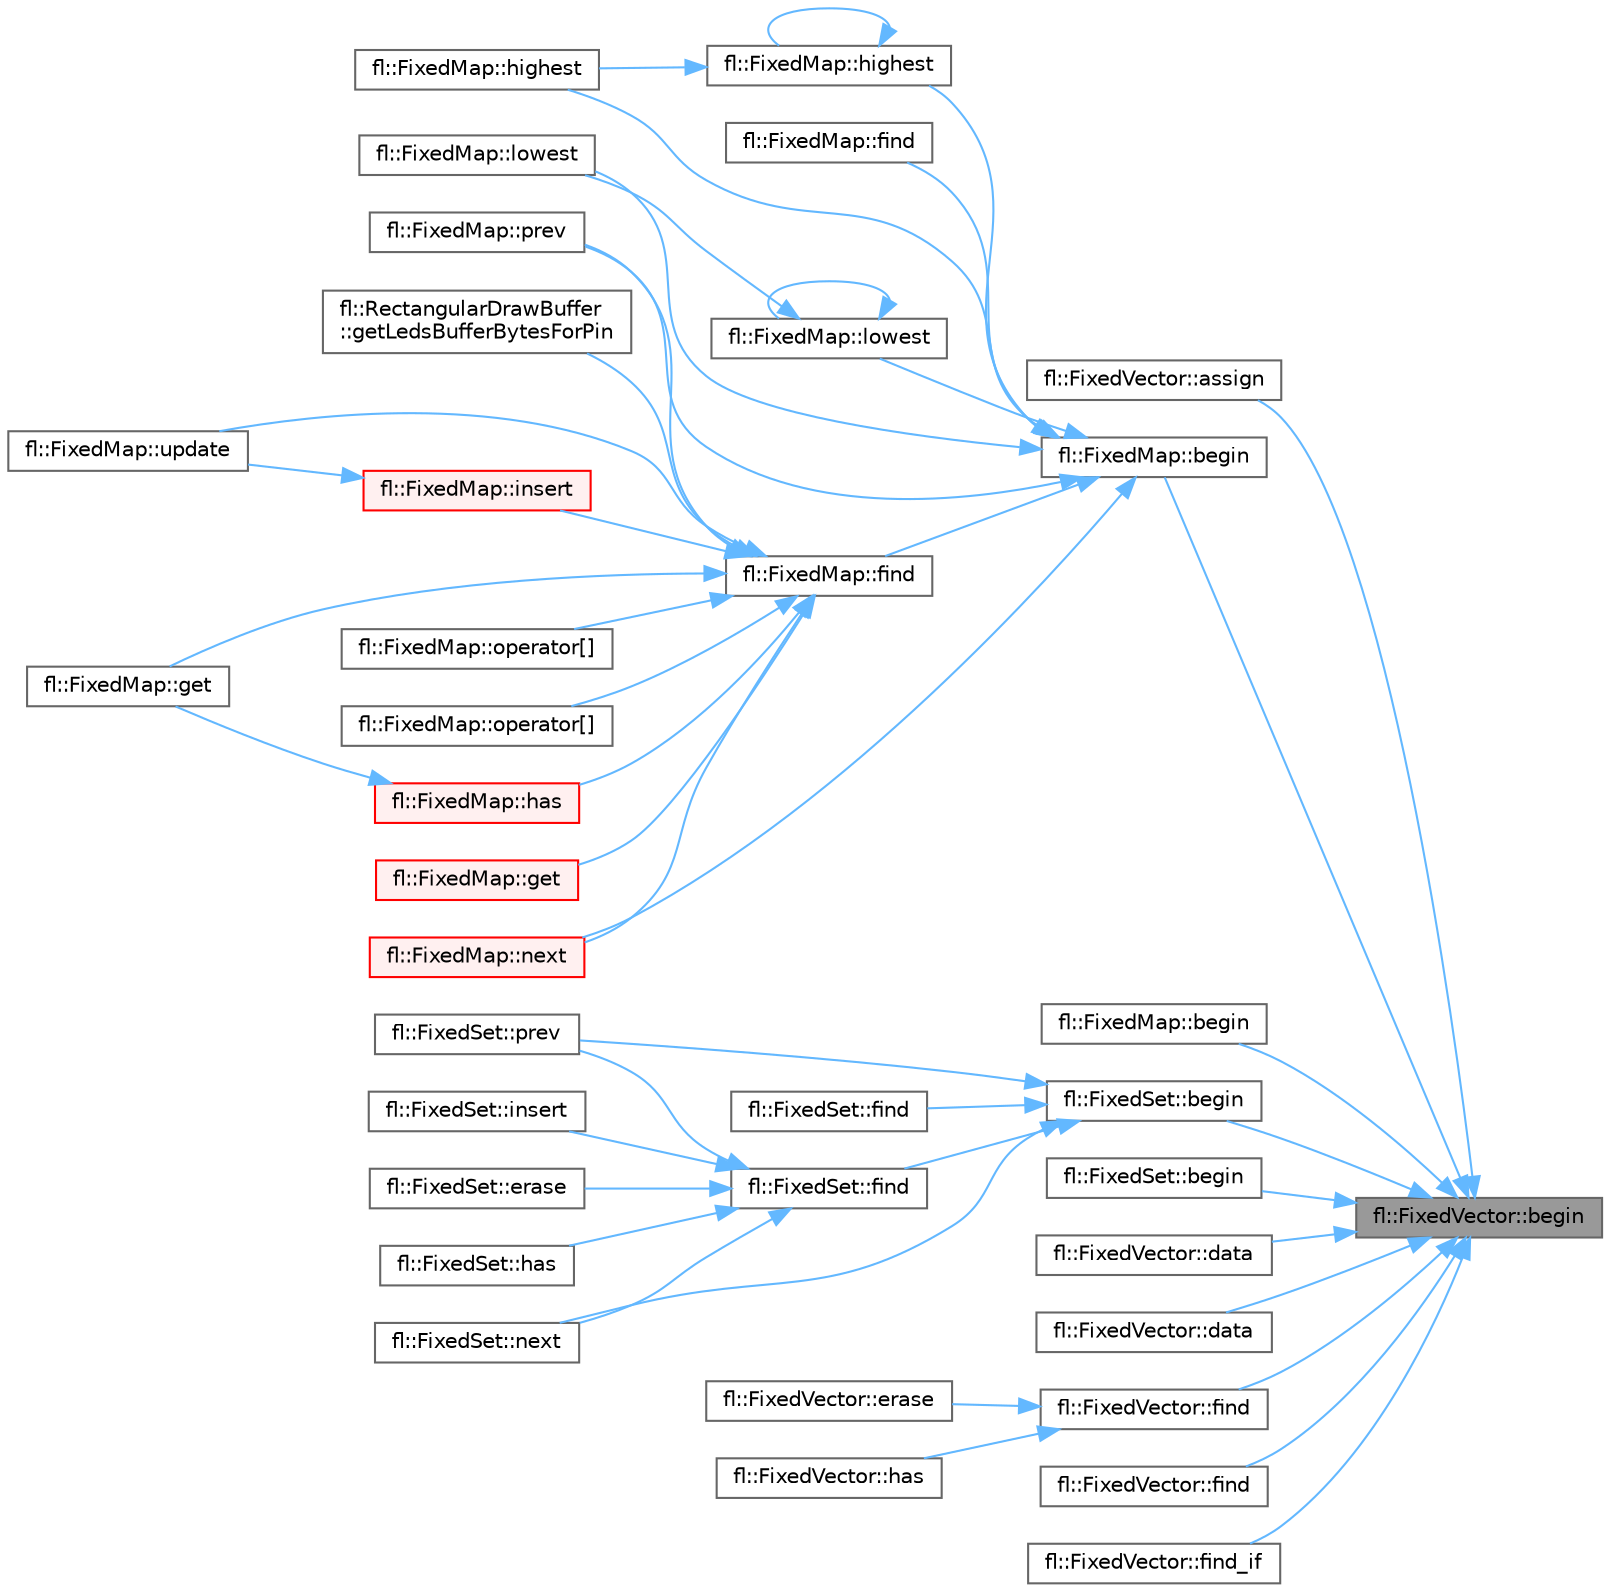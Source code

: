 digraph "fl::FixedVector::begin"
{
 // LATEX_PDF_SIZE
  bgcolor="transparent";
  edge [fontname=Helvetica,fontsize=10,labelfontname=Helvetica,labelfontsize=10];
  node [fontname=Helvetica,fontsize=10,shape=box,height=0.2,width=0.4];
  rankdir="RL";
  Node1 [id="Node000001",label="fl::FixedVector::begin",height=0.2,width=0.4,color="gray40", fillcolor="grey60", style="filled", fontcolor="black",tooltip=" "];
  Node1 -> Node2 [id="edge1_Node000001_Node000002",dir="back",color="steelblue1",style="solid",tooltip=" "];
  Node2 [id="Node000002",label="fl::FixedVector::assign",height=0.2,width=0.4,color="grey40", fillcolor="white", style="filled",URL="$d3/d73/classfl_1_1_fixed_vector.html#a72779714d75525dfbc46af7a4f318d9d",tooltip=" "];
  Node1 -> Node3 [id="edge2_Node000001_Node000003",dir="back",color="steelblue1",style="solid",tooltip=" "];
  Node3 [id="Node000003",label="fl::FixedMap::begin",height=0.2,width=0.4,color="grey40", fillcolor="white", style="filled",URL="$d2/df3/classfl_1_1_fixed_map.html#a5bcfb52c7949403994eed767316e237b",tooltip=" "];
  Node3 -> Node4 [id="edge3_Node000003_Node000004",dir="back",color="steelblue1",style="solid",tooltip=" "];
  Node4 [id="Node000004",label="fl::FixedMap::find",height=0.2,width=0.4,color="grey40", fillcolor="white", style="filled",URL="$d2/df3/classfl_1_1_fixed_map.html#a85134d13ee9474e0ac60284e965ccbb3",tooltip=" "];
  Node4 -> Node5 [id="edge4_Node000004_Node000005",dir="back",color="steelblue1",style="solid",tooltip=" "];
  Node5 [id="Node000005",label="fl::FixedMap::get",height=0.2,width=0.4,color="grey40", fillcolor="white", style="filled",URL="$d2/df3/classfl_1_1_fixed_map.html#aad1402bd34a5c134fa39bc0593ffd5ba",tooltip=" "];
  Node4 -> Node6 [id="edge5_Node000004_Node000006",dir="back",color="steelblue1",style="solid",tooltip=" "];
  Node6 [id="Node000006",label="fl::FixedMap::get",height=0.2,width=0.4,color="red", fillcolor="#FFF0F0", style="filled",URL="$d2/df3/classfl_1_1_fixed_map.html#ac2c703c3d250cdb2c30101766c1810d6",tooltip=" "];
  Node4 -> Node12 [id="edge6_Node000004_Node000012",dir="back",color="steelblue1",style="solid",tooltip=" "];
  Node12 [id="Node000012",label="fl::RectangularDrawBuffer\l::getLedsBufferBytesForPin",height=0.2,width=0.4,color="grey40", fillcolor="white", style="filled",URL="$de/d10/classfl_1_1_rectangular_draw_buffer.html#ad2a4686bb98c39141431b31ba9d58150",tooltip=" "];
  Node4 -> Node13 [id="edge7_Node000004_Node000013",dir="back",color="steelblue1",style="solid",tooltip=" "];
  Node13 [id="Node000013",label="fl::FixedMap::has",height=0.2,width=0.4,color="red", fillcolor="#FFF0F0", style="filled",URL="$d2/df3/classfl_1_1_fixed_map.html#a460e3d43563610531faa13038b8f3682",tooltip=" "];
  Node13 -> Node5 [id="edge8_Node000013_Node000005",dir="back",color="steelblue1",style="solid",tooltip=" "];
  Node4 -> Node18 [id="edge9_Node000004_Node000018",dir="back",color="steelblue1",style="solid",tooltip=" "];
  Node18 [id="Node000018",label="fl::FixedMap::insert",height=0.2,width=0.4,color="red", fillcolor="#FFF0F0", style="filled",URL="$d2/df3/classfl_1_1_fixed_map.html#a0c2f74febc0761d26128a3a63d225cf2",tooltip=" "];
  Node18 -> Node25 [id="edge10_Node000018_Node000025",dir="back",color="steelblue1",style="solid",tooltip=" "];
  Node25 [id="Node000025",label="fl::FixedMap::update",height=0.2,width=0.4,color="grey40", fillcolor="white", style="filled",URL="$d2/df3/classfl_1_1_fixed_map.html#aa0d6bdcd0a910553c308d92c6ead41b0",tooltip=" "];
  Node4 -> Node26 [id="edge11_Node000004_Node000026",dir="back",color="steelblue1",style="solid",tooltip=" "];
  Node26 [id="Node000026",label="fl::FixedMap::next",height=0.2,width=0.4,color="red", fillcolor="#FFF0F0", style="filled",URL="$d2/df3/classfl_1_1_fixed_map.html#a86e9680f024d9fb7a7fa9f96a90f4a1e",tooltip=" "];
  Node4 -> Node27 [id="edge12_Node000004_Node000027",dir="back",color="steelblue1",style="solid",tooltip=" "];
  Node27 [id="Node000027",label="fl::FixedMap::operator[]",height=0.2,width=0.4,color="grey40", fillcolor="white", style="filled",URL="$d2/df3/classfl_1_1_fixed_map.html#a5c2aef379d79a375b2dd6ed22bef7beb",tooltip=" "];
  Node4 -> Node28 [id="edge13_Node000004_Node000028",dir="back",color="steelblue1",style="solid",tooltip=" "];
  Node28 [id="Node000028",label="fl::FixedMap::operator[]",height=0.2,width=0.4,color="grey40", fillcolor="white", style="filled",URL="$d2/df3/classfl_1_1_fixed_map.html#aa32e21164660946c105d35b3d20ee3bc",tooltip=" "];
  Node4 -> Node29 [id="edge14_Node000004_Node000029",dir="back",color="steelblue1",style="solid",tooltip=" "];
  Node29 [id="Node000029",label="fl::FixedMap::prev",height=0.2,width=0.4,color="grey40", fillcolor="white", style="filled",URL="$d2/df3/classfl_1_1_fixed_map.html#a35706a466e8c68cf3c5e9b8c94f8e17d",tooltip=" "];
  Node4 -> Node25 [id="edge15_Node000004_Node000025",dir="back",color="steelblue1",style="solid",tooltip=" "];
  Node3 -> Node30 [id="edge16_Node000003_Node000030",dir="back",color="steelblue1",style="solid",tooltip=" "];
  Node30 [id="Node000030",label="fl::FixedMap::find",height=0.2,width=0.4,color="grey40", fillcolor="white", style="filled",URL="$d2/df3/classfl_1_1_fixed_map.html#a8bcf77d4d868a69200434b127876d928",tooltip=" "];
  Node3 -> Node31 [id="edge17_Node000003_Node000031",dir="back",color="steelblue1",style="solid",tooltip=" "];
  Node31 [id="Node000031",label="fl::FixedMap::highest",height=0.2,width=0.4,color="grey40", fillcolor="white", style="filled",URL="$d2/df3/classfl_1_1_fixed_map.html#a8e3ea2bf1427c91405418b7b1a629f47",tooltip=" "];
  Node31 -> Node31 [id="edge18_Node000031_Node000031",dir="back",color="steelblue1",style="solid",tooltip=" "];
  Node31 -> Node32 [id="edge19_Node000031_Node000032",dir="back",color="steelblue1",style="solid",tooltip=" "];
  Node32 [id="Node000032",label="fl::FixedMap::highest",height=0.2,width=0.4,color="grey40", fillcolor="white", style="filled",URL="$d2/df3/classfl_1_1_fixed_map.html#a6c64dfe45f7f5f20f5c7cf0990c7e140",tooltip=" "];
  Node3 -> Node32 [id="edge20_Node000003_Node000032",dir="back",color="steelblue1",style="solid",tooltip=" "];
  Node3 -> Node33 [id="edge21_Node000003_Node000033",dir="back",color="steelblue1",style="solid",tooltip=" "];
  Node33 [id="Node000033",label="fl::FixedMap::lowest",height=0.2,width=0.4,color="grey40", fillcolor="white", style="filled",URL="$d2/df3/classfl_1_1_fixed_map.html#a3df8268f2e6f56bf468676209b3de6fe",tooltip=" "];
  Node33 -> Node33 [id="edge22_Node000033_Node000033",dir="back",color="steelblue1",style="solid",tooltip=" "];
  Node33 -> Node34 [id="edge23_Node000033_Node000034",dir="back",color="steelblue1",style="solid",tooltip=" "];
  Node34 [id="Node000034",label="fl::FixedMap::lowest",height=0.2,width=0.4,color="grey40", fillcolor="white", style="filled",URL="$d2/df3/classfl_1_1_fixed_map.html#a66dd6159f6d84daf24be85c42a225a91",tooltip=" "];
  Node3 -> Node34 [id="edge24_Node000003_Node000034",dir="back",color="steelblue1",style="solid",tooltip=" "];
  Node3 -> Node26 [id="edge25_Node000003_Node000026",dir="back",color="steelblue1",style="solid",tooltip=" "];
  Node3 -> Node29 [id="edge26_Node000003_Node000029",dir="back",color="steelblue1",style="solid",tooltip=" "];
  Node1 -> Node35 [id="edge27_Node000001_Node000035",dir="back",color="steelblue1",style="solid",tooltip=" "];
  Node35 [id="Node000035",label="fl::FixedMap::begin",height=0.2,width=0.4,color="grey40", fillcolor="white", style="filled",URL="$d2/df3/classfl_1_1_fixed_map.html#a31655c87bbc5fcdb001f9663566f7e42",tooltip=" "];
  Node1 -> Node36 [id="edge28_Node000001_Node000036",dir="back",color="steelblue1",style="solid",tooltip=" "];
  Node36 [id="Node000036",label="fl::FixedSet::begin",height=0.2,width=0.4,color="grey40", fillcolor="white", style="filled",URL="$dd/d44/classfl_1_1_fixed_set.html#a59ddf690c91b87bb207d2cb6d45b91be",tooltip=" "];
  Node36 -> Node37 [id="edge29_Node000036_Node000037",dir="back",color="steelblue1",style="solid",tooltip=" "];
  Node37 [id="Node000037",label="fl::FixedSet::find",height=0.2,width=0.4,color="grey40", fillcolor="white", style="filled",URL="$dd/d44/classfl_1_1_fixed_set.html#a019cb08f32a7590c69a40f119c7ebb64",tooltip=" "];
  Node37 -> Node38 [id="edge30_Node000037_Node000038",dir="back",color="steelblue1",style="solid",tooltip=" "];
  Node38 [id="Node000038",label="fl::FixedSet::erase",height=0.2,width=0.4,color="grey40", fillcolor="white", style="filled",URL="$dd/d44/classfl_1_1_fixed_set.html#a6a6213c4cb7bb8233a79b4df94cafeb3",tooltip=" "];
  Node37 -> Node39 [id="edge31_Node000037_Node000039",dir="back",color="steelblue1",style="solid",tooltip=" "];
  Node39 [id="Node000039",label="fl::FixedSet::has",height=0.2,width=0.4,color="grey40", fillcolor="white", style="filled",URL="$dd/d44/classfl_1_1_fixed_set.html#a19fc82e906d54a3a5cd0a8ce9e9607d9",tooltip=" "];
  Node37 -> Node40 [id="edge32_Node000037_Node000040",dir="back",color="steelblue1",style="solid",tooltip=" "];
  Node40 [id="Node000040",label="fl::FixedSet::insert",height=0.2,width=0.4,color="grey40", fillcolor="white", style="filled",URL="$dd/d44/classfl_1_1_fixed_set.html#a431acf10e9883de98dabb9f12dd22083",tooltip=" "];
  Node37 -> Node41 [id="edge33_Node000037_Node000041",dir="back",color="steelblue1",style="solid",tooltip=" "];
  Node41 [id="Node000041",label="fl::FixedSet::next",height=0.2,width=0.4,color="grey40", fillcolor="white", style="filled",URL="$dd/d44/classfl_1_1_fixed_set.html#a18926c88fdd3f536415854e43e24ad4a",tooltip=" "];
  Node37 -> Node42 [id="edge34_Node000037_Node000042",dir="back",color="steelblue1",style="solid",tooltip=" "];
  Node42 [id="Node000042",label="fl::FixedSet::prev",height=0.2,width=0.4,color="grey40", fillcolor="white", style="filled",URL="$dd/d44/classfl_1_1_fixed_set.html#a7db056ad59839116b456b6d378cbbab6",tooltip=" "];
  Node36 -> Node43 [id="edge35_Node000036_Node000043",dir="back",color="steelblue1",style="solid",tooltip=" "];
  Node43 [id="Node000043",label="fl::FixedSet::find",height=0.2,width=0.4,color="grey40", fillcolor="white", style="filled",URL="$dd/d44/classfl_1_1_fixed_set.html#a311f2810d1e9a2e17a7d34d9b7edb333",tooltip=" "];
  Node36 -> Node41 [id="edge36_Node000036_Node000041",dir="back",color="steelblue1",style="solid",tooltip=" "];
  Node36 -> Node42 [id="edge37_Node000036_Node000042",dir="back",color="steelblue1",style="solid",tooltip=" "];
  Node1 -> Node44 [id="edge38_Node000001_Node000044",dir="back",color="steelblue1",style="solid",tooltip=" "];
  Node44 [id="Node000044",label="fl::FixedSet::begin",height=0.2,width=0.4,color="grey40", fillcolor="white", style="filled",URL="$dd/d44/classfl_1_1_fixed_set.html#a8f703d838931f7c3d9b9d2afe7ffd9e1",tooltip=" "];
  Node1 -> Node45 [id="edge39_Node000001_Node000045",dir="back",color="steelblue1",style="solid",tooltip=" "];
  Node45 [id="Node000045",label="fl::FixedVector::data",height=0.2,width=0.4,color="grey40", fillcolor="white", style="filled",URL="$d3/d73/classfl_1_1_fixed_vector.html#a58a6522299bd6edb3188cef085a11595",tooltip=" "];
  Node1 -> Node46 [id="edge40_Node000001_Node000046",dir="back",color="steelblue1",style="solid",tooltip=" "];
  Node46 [id="Node000046",label="fl::FixedVector::data",height=0.2,width=0.4,color="grey40", fillcolor="white", style="filled",URL="$d3/d73/classfl_1_1_fixed_vector.html#aa7fb16157f2954aeb3a45d804545dc19",tooltip=" "];
  Node1 -> Node47 [id="edge41_Node000001_Node000047",dir="back",color="steelblue1",style="solid",tooltip=" "];
  Node47 [id="Node000047",label="fl::FixedVector::find",height=0.2,width=0.4,color="grey40", fillcolor="white", style="filled",URL="$d3/d73/classfl_1_1_fixed_vector.html#ae27c19abd3cc3e8c6d78b9b42085918c",tooltip=" "];
  Node47 -> Node48 [id="edge42_Node000047_Node000048",dir="back",color="steelblue1",style="solid",tooltip=" "];
  Node48 [id="Node000048",label="fl::FixedVector::erase",height=0.2,width=0.4,color="grey40", fillcolor="white", style="filled",URL="$d3/d73/classfl_1_1_fixed_vector.html#a9c810e60da5a65bd52f663481e3448f8",tooltip=" "];
  Node47 -> Node49 [id="edge43_Node000047_Node000049",dir="back",color="steelblue1",style="solid",tooltip=" "];
  Node49 [id="Node000049",label="fl::FixedVector::has",height=0.2,width=0.4,color="grey40", fillcolor="white", style="filled",URL="$d3/d73/classfl_1_1_fixed_vector.html#a852557bd96bddce07ddfcb63ba9bb52c",tooltip=" "];
  Node1 -> Node50 [id="edge44_Node000001_Node000050",dir="back",color="steelblue1",style="solid",tooltip=" "];
  Node50 [id="Node000050",label="fl::FixedVector::find",height=0.2,width=0.4,color="grey40", fillcolor="white", style="filled",URL="$d3/d73/classfl_1_1_fixed_vector.html#a828af7b40780d72c46fdd71237f5d9ec",tooltip=" "];
  Node1 -> Node51 [id="edge45_Node000001_Node000051",dir="back",color="steelblue1",style="solid",tooltip=" "];
  Node51 [id="Node000051",label="fl::FixedVector::find_if",height=0.2,width=0.4,color="grey40", fillcolor="white", style="filled",URL="$d3/d73/classfl_1_1_fixed_vector.html#a18f2e8f0e51b9c488721f238dba5bb96",tooltip=" "];
}
